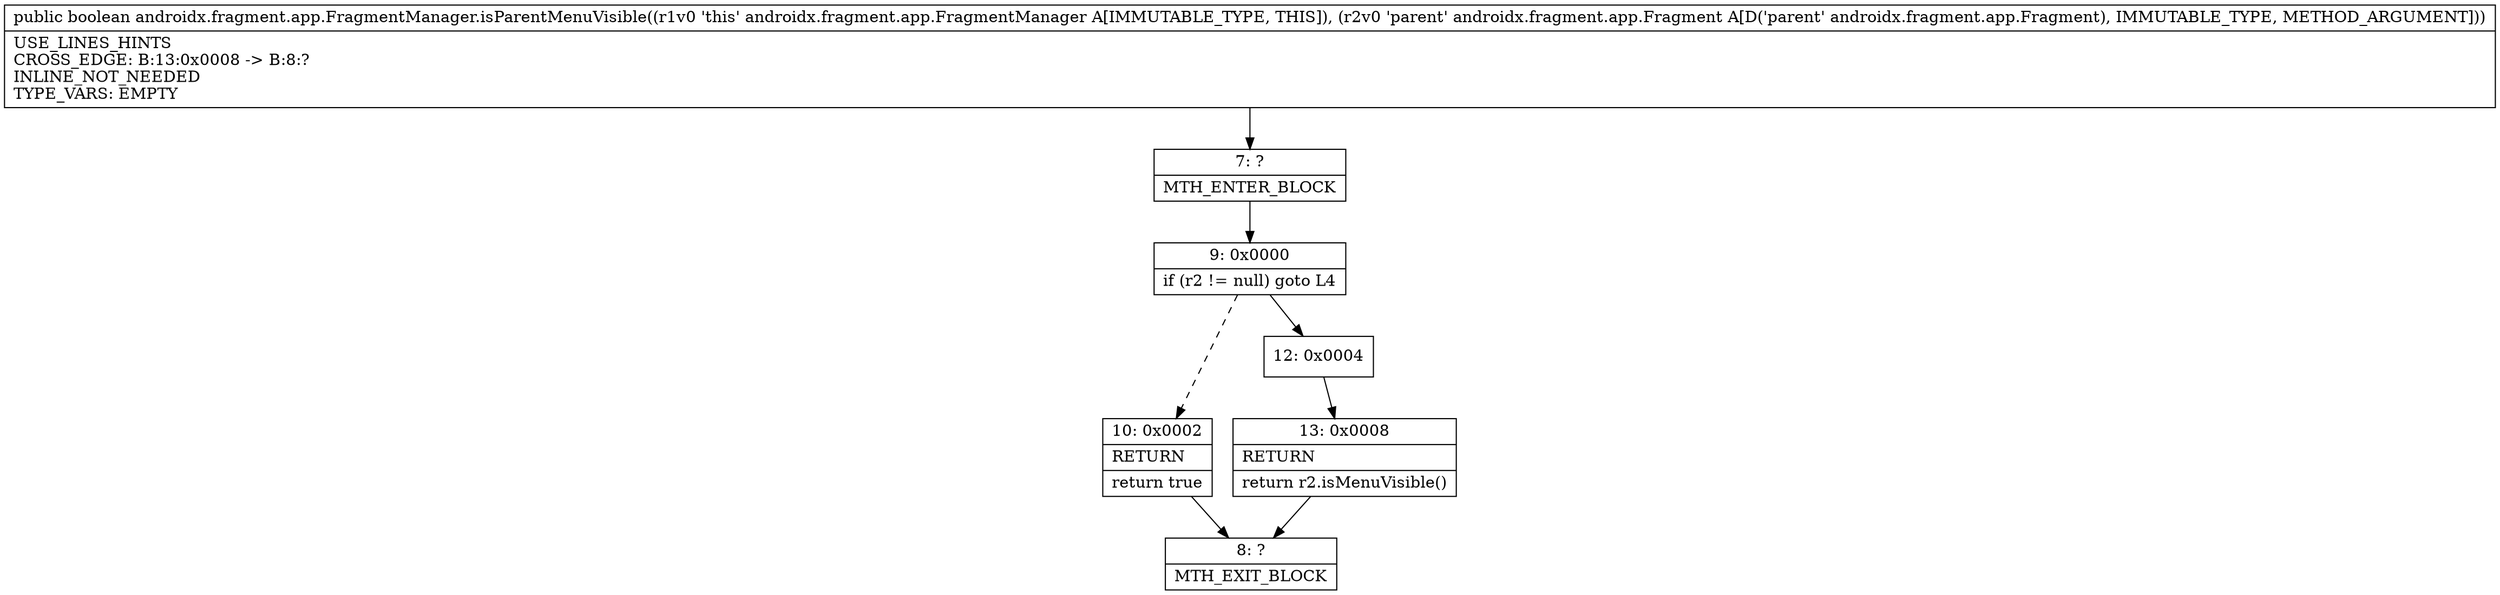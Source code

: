 digraph "CFG forandroidx.fragment.app.FragmentManager.isParentMenuVisible(Landroidx\/fragment\/app\/Fragment;)Z" {
Node_7 [shape=record,label="{7\:\ ?|MTH_ENTER_BLOCK\l}"];
Node_9 [shape=record,label="{9\:\ 0x0000|if (r2 != null) goto L4\l}"];
Node_10 [shape=record,label="{10\:\ 0x0002|RETURN\l|return true\l}"];
Node_8 [shape=record,label="{8\:\ ?|MTH_EXIT_BLOCK\l}"];
Node_12 [shape=record,label="{12\:\ 0x0004}"];
Node_13 [shape=record,label="{13\:\ 0x0008|RETURN\l|return r2.isMenuVisible()\l}"];
MethodNode[shape=record,label="{public boolean androidx.fragment.app.FragmentManager.isParentMenuVisible((r1v0 'this' androidx.fragment.app.FragmentManager A[IMMUTABLE_TYPE, THIS]), (r2v0 'parent' androidx.fragment.app.Fragment A[D('parent' androidx.fragment.app.Fragment), IMMUTABLE_TYPE, METHOD_ARGUMENT]))  | USE_LINES_HINTS\lCROSS_EDGE: B:13:0x0008 \-\> B:8:?\lINLINE_NOT_NEEDED\lTYPE_VARS: EMPTY\l}"];
MethodNode -> Node_7;Node_7 -> Node_9;
Node_9 -> Node_10[style=dashed];
Node_9 -> Node_12;
Node_10 -> Node_8;
Node_12 -> Node_13;
Node_13 -> Node_8;
}

